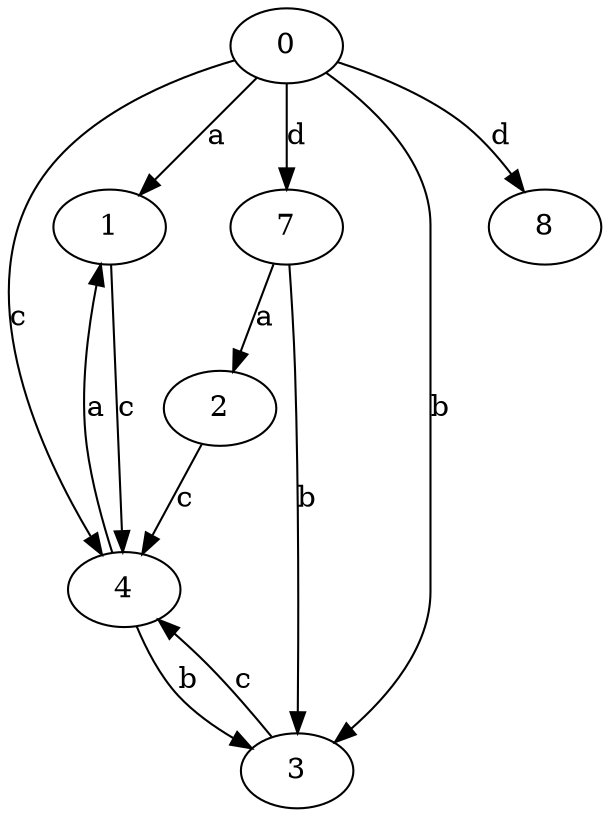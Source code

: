 strict digraph  {
1;
2;
3;
4;
0;
7;
8;
1 -> 4  [label=c];
2 -> 4  [label=c];
3 -> 4  [label=c];
4 -> 1  [label=a];
4 -> 3  [label=b];
0 -> 1  [label=a];
0 -> 3  [label=b];
0 -> 4  [label=c];
0 -> 7  [label=d];
0 -> 8  [label=d];
7 -> 2  [label=a];
7 -> 3  [label=b];
}
